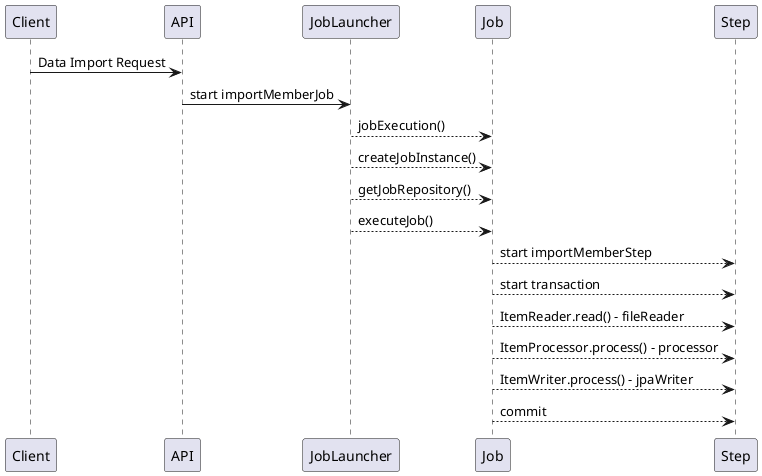 @startuml
Client -> API: Data Import Request

API -> JobLauncher: start importMemberJob

JobLauncher --> Job: jobExecution()
JobLauncher --> Job: createJobInstance()
JobLauncher --> Job: getJobRepository()
JobLauncher --> Job: executeJob()

Job --> Step : start importMemberStep
Job --> Step : start transaction
Job --> Step : ItemReader.read() - fileReader
'입력된 csv, 엑셀 데이터 읽고 MemberForFileRequest 타입으로 반환
Job --> Step : ItemProcessor.process() - processor
'MemberForFileRequest -> Member'로 형변환
Job --> Step : ItemWriter.process() - jpaWriter
'Member 타입으로 변환된 데이터를 Jpa를 통해 DB에 저장함
Job --> Step : commit
'step이 실행될 동안 반환된 에러가 없다면 데이터 커밋



@enduml
